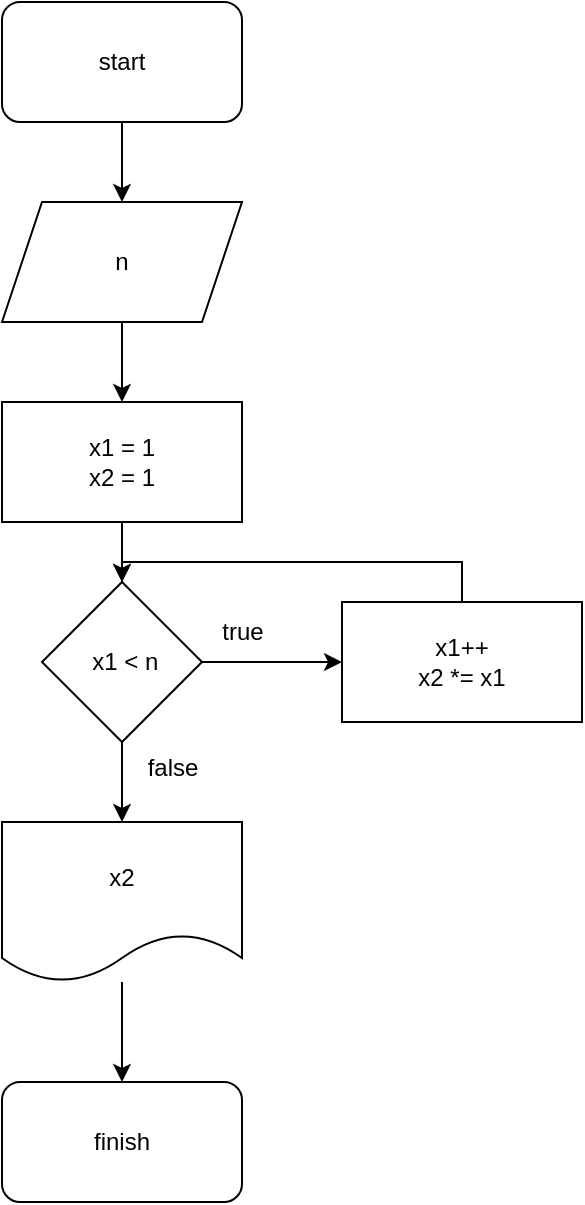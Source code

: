 <mxfile version="21.3.2" type="github">
  <diagram name="Страница 1" id="FBSHWOaE0vjw9c7HnnYT">
    <mxGraphModel dx="1050" dy="549" grid="1" gridSize="10" guides="1" tooltips="1" connect="1" arrows="1" fold="1" page="1" pageScale="1" pageWidth="827" pageHeight="1169" math="0" shadow="0">
      <root>
        <mxCell id="0" />
        <mxCell id="1" parent="0" />
        <mxCell id="qQDTDnZwMtmpaiowyL-f-4" value="" style="edgeStyle=orthogonalEdgeStyle;rounded=0;orthogonalLoop=1;jettySize=auto;html=1;" edge="1" parent="1" source="qQDTDnZwMtmpaiowyL-f-1" target="qQDTDnZwMtmpaiowyL-f-3">
          <mxGeometry relative="1" as="geometry" />
        </mxCell>
        <mxCell id="qQDTDnZwMtmpaiowyL-f-1" value="start" style="rounded=1;whiteSpace=wrap;html=1;" vertex="1" parent="1">
          <mxGeometry x="140" y="30" width="120" height="60" as="geometry" />
        </mxCell>
        <mxCell id="qQDTDnZwMtmpaiowyL-f-9" value="" style="edgeStyle=orthogonalEdgeStyle;rounded=0;orthogonalLoop=1;jettySize=auto;html=1;" edge="1" parent="1" source="qQDTDnZwMtmpaiowyL-f-3" target="qQDTDnZwMtmpaiowyL-f-8">
          <mxGeometry relative="1" as="geometry" />
        </mxCell>
        <mxCell id="qQDTDnZwMtmpaiowyL-f-3" value="n" style="shape=parallelogram;perimeter=parallelogramPerimeter;whiteSpace=wrap;html=1;fixedSize=1;" vertex="1" parent="1">
          <mxGeometry x="140" y="130" width="120" height="60" as="geometry" />
        </mxCell>
        <mxCell id="qQDTDnZwMtmpaiowyL-f-13" value="" style="edgeStyle=orthogonalEdgeStyle;rounded=0;orthogonalLoop=1;jettySize=auto;html=1;" edge="1" parent="1" source="qQDTDnZwMtmpaiowyL-f-8" target="qQDTDnZwMtmpaiowyL-f-12">
          <mxGeometry relative="1" as="geometry" />
        </mxCell>
        <mxCell id="qQDTDnZwMtmpaiowyL-f-8" value="x1 = 1&lt;br&gt;x2 = 1" style="rounded=0;whiteSpace=wrap;html=1;" vertex="1" parent="1">
          <mxGeometry x="140" y="230" width="120" height="60" as="geometry" />
        </mxCell>
        <mxCell id="qQDTDnZwMtmpaiowyL-f-15" value="" style="edgeStyle=orthogonalEdgeStyle;rounded=0;orthogonalLoop=1;jettySize=auto;html=1;" edge="1" parent="1" source="qQDTDnZwMtmpaiowyL-f-12" target="qQDTDnZwMtmpaiowyL-f-14">
          <mxGeometry relative="1" as="geometry" />
        </mxCell>
        <mxCell id="qQDTDnZwMtmpaiowyL-f-19" value="" style="edgeStyle=orthogonalEdgeStyle;rounded=0;orthogonalLoop=1;jettySize=auto;html=1;" edge="1" parent="1" source="qQDTDnZwMtmpaiowyL-f-12" target="qQDTDnZwMtmpaiowyL-f-18">
          <mxGeometry relative="1" as="geometry" />
        </mxCell>
        <mxCell id="qQDTDnZwMtmpaiowyL-f-12" value="&amp;nbsp;x1 &amp;lt; n" style="rhombus;whiteSpace=wrap;html=1;rounded=0;" vertex="1" parent="1">
          <mxGeometry x="160" y="320" width="80" height="80" as="geometry" />
        </mxCell>
        <mxCell id="qQDTDnZwMtmpaiowyL-f-16" style="edgeStyle=orthogonalEdgeStyle;rounded=0;orthogonalLoop=1;jettySize=auto;html=1;exitX=0.5;exitY=0;exitDx=0;exitDy=0;entryX=0.5;entryY=0;entryDx=0;entryDy=0;" edge="1" parent="1" source="qQDTDnZwMtmpaiowyL-f-14" target="qQDTDnZwMtmpaiowyL-f-12">
          <mxGeometry relative="1" as="geometry">
            <Array as="points">
              <mxPoint x="370" y="310" />
              <mxPoint x="200" y="310" />
            </Array>
          </mxGeometry>
        </mxCell>
        <mxCell id="qQDTDnZwMtmpaiowyL-f-14" value="x1++&lt;br&gt;x2 *= x1" style="whiteSpace=wrap;html=1;rounded=0;" vertex="1" parent="1">
          <mxGeometry x="310" y="330" width="120" height="60" as="geometry" />
        </mxCell>
        <mxCell id="qQDTDnZwMtmpaiowyL-f-17" value="true" style="text;html=1;align=center;verticalAlign=middle;resizable=0;points=[];autosize=1;strokeColor=none;fillColor=none;" vertex="1" parent="1">
          <mxGeometry x="240" y="330" width="40" height="30" as="geometry" />
        </mxCell>
        <mxCell id="qQDTDnZwMtmpaiowyL-f-22" value="" style="edgeStyle=orthogonalEdgeStyle;rounded=0;orthogonalLoop=1;jettySize=auto;html=1;" edge="1" parent="1" source="qQDTDnZwMtmpaiowyL-f-18" target="qQDTDnZwMtmpaiowyL-f-21">
          <mxGeometry relative="1" as="geometry" />
        </mxCell>
        <mxCell id="qQDTDnZwMtmpaiowyL-f-18" value="x2" style="shape=document;whiteSpace=wrap;html=1;boundedLbl=1;rounded=0;" vertex="1" parent="1">
          <mxGeometry x="140" y="440" width="120" height="80" as="geometry" />
        </mxCell>
        <mxCell id="qQDTDnZwMtmpaiowyL-f-20" value="false" style="text;html=1;align=center;verticalAlign=middle;resizable=0;points=[];autosize=1;strokeColor=none;fillColor=none;" vertex="1" parent="1">
          <mxGeometry x="200" y="398" width="50" height="30" as="geometry" />
        </mxCell>
        <mxCell id="qQDTDnZwMtmpaiowyL-f-21" value="finish" style="rounded=1;whiteSpace=wrap;html=1;" vertex="1" parent="1">
          <mxGeometry x="140" y="570" width="120" height="60" as="geometry" />
        </mxCell>
      </root>
    </mxGraphModel>
  </diagram>
</mxfile>
